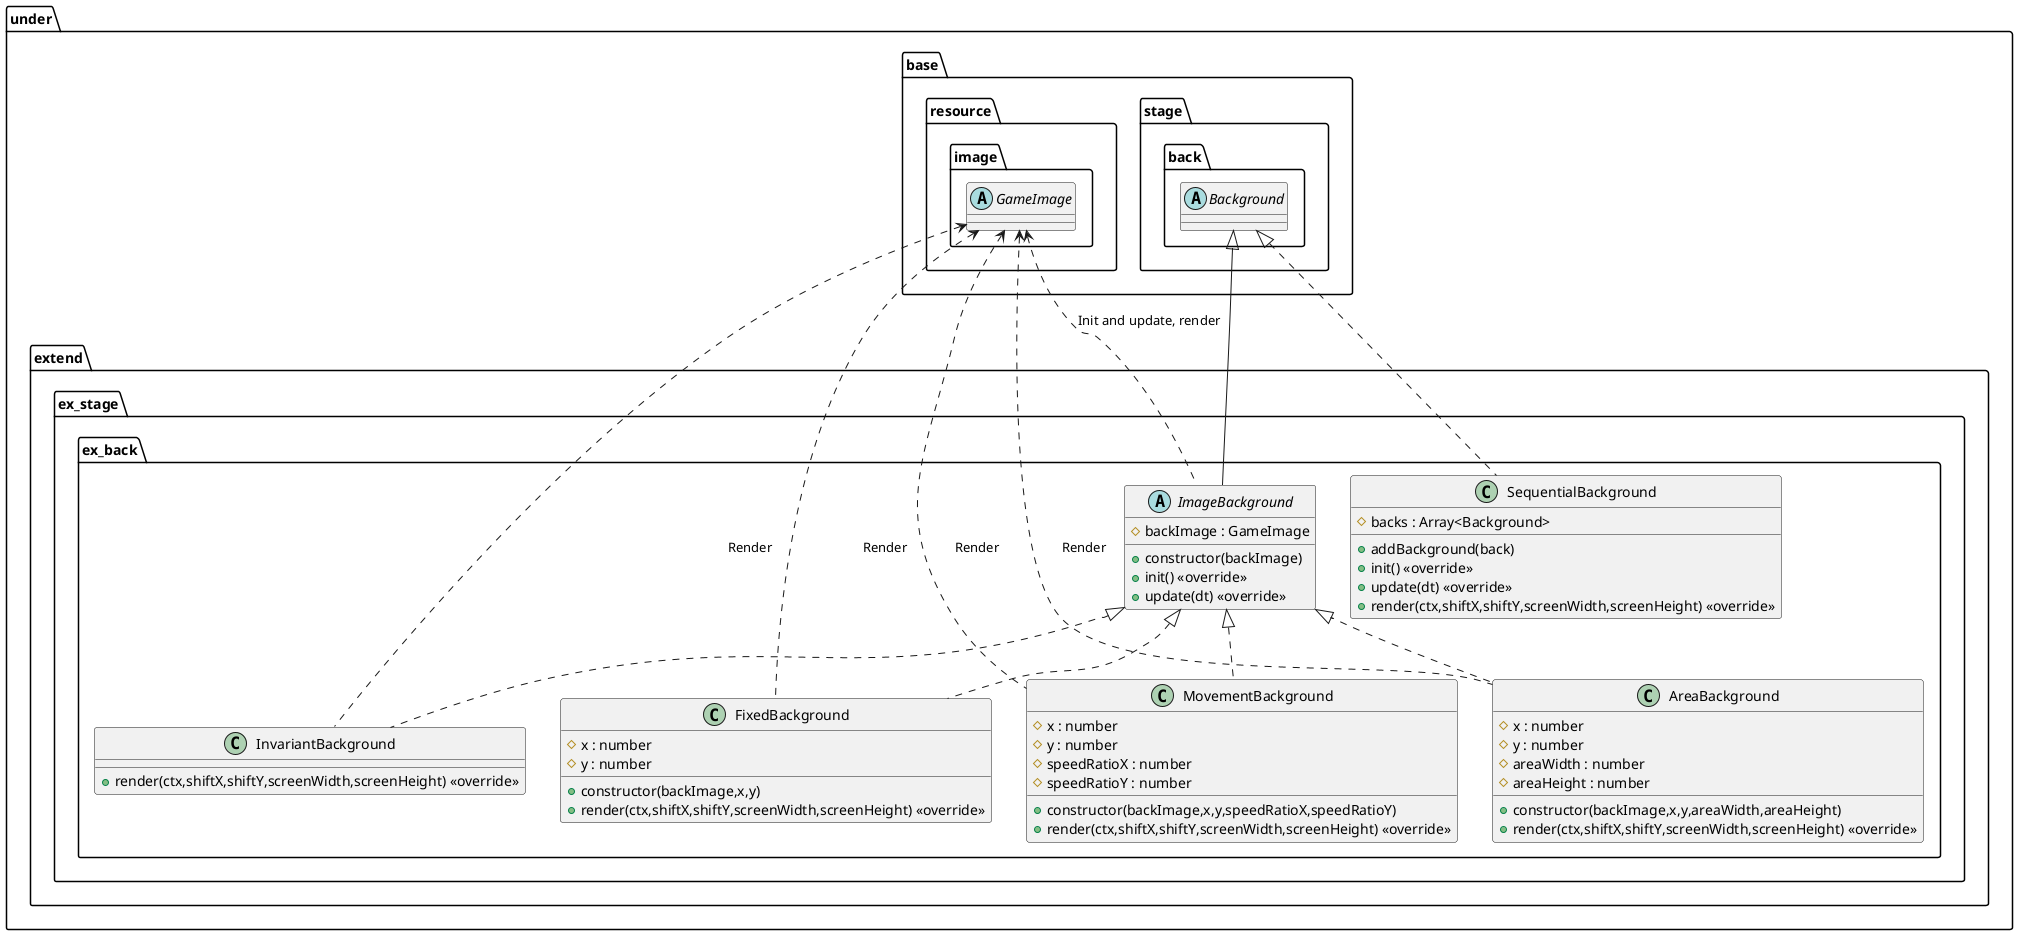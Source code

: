 @startuml StageExtendBackground
package under {
    package extend {
        package ex_stage {
            package ex_back {
                class SequentialBackground {
                    #backs : Array<Background>
                    +addBackground(back)
                    +init() <<override>>
                    +update(dt) <<override>>
                    +render(ctx,shiftX,shiftY,screenWidth,screenHeight) <<override>>
                }
                abstract ImageBackground {
                    +constructor(backImage)
                    #backImage : GameImage
                    +init() <<override>>
                    +update(dt) <<override>>
                }
                class InvariantBackground {
                    +render(ctx,shiftX,shiftY,screenWidth,screenHeight) <<override>>
                }
                class FixedBackground {
                    +constructor(backImage,x,y)
                    #x : number
                    #y : number
                    +render(ctx,shiftX,shiftY,screenWidth,screenHeight) <<override>>
                }
                class MovementBackground {
                    +constructor(backImage,x,y,speedRatioX,speedRatioY)
                    #x : number
                    #y : number
                    #speedRatioX : number
                    #speedRatioY : number
                    +render(ctx,shiftX,shiftY,screenWidth,screenHeight) <<override>>
                }
                class AreaBackground {
                    +constructor(backImage,x,y,areaWidth,areaHeight)
                    #x : number
                    #y : number
                    #areaWidth : number
                    #areaHeight : number
                    +render(ctx,shiftX,shiftY,screenWidth,screenHeight) <<override>>
                }
            }
        }
    }
}

package under {
    package base {
        package resource {
            package image {
                abstract GameImage
            }
        }
        package stage {
            package back {
                abstract Background
            }
        }
    }
}

GameImage <.. ImageBackground : Init and update, render
GameImage <.. InvariantBackground : Render
GameImage <.. FixedBackground : Render
GameImage <.. MovementBackground : Render
GameImage <.. AreaBackground : Render

Background <|.. SequentialBackground
Background <|-- ImageBackground
ImageBackground <|.. InvariantBackground
ImageBackground <|.. FixedBackground
ImageBackground <|.. MovementBackground
ImageBackground <|.. AreaBackground
@enduml
